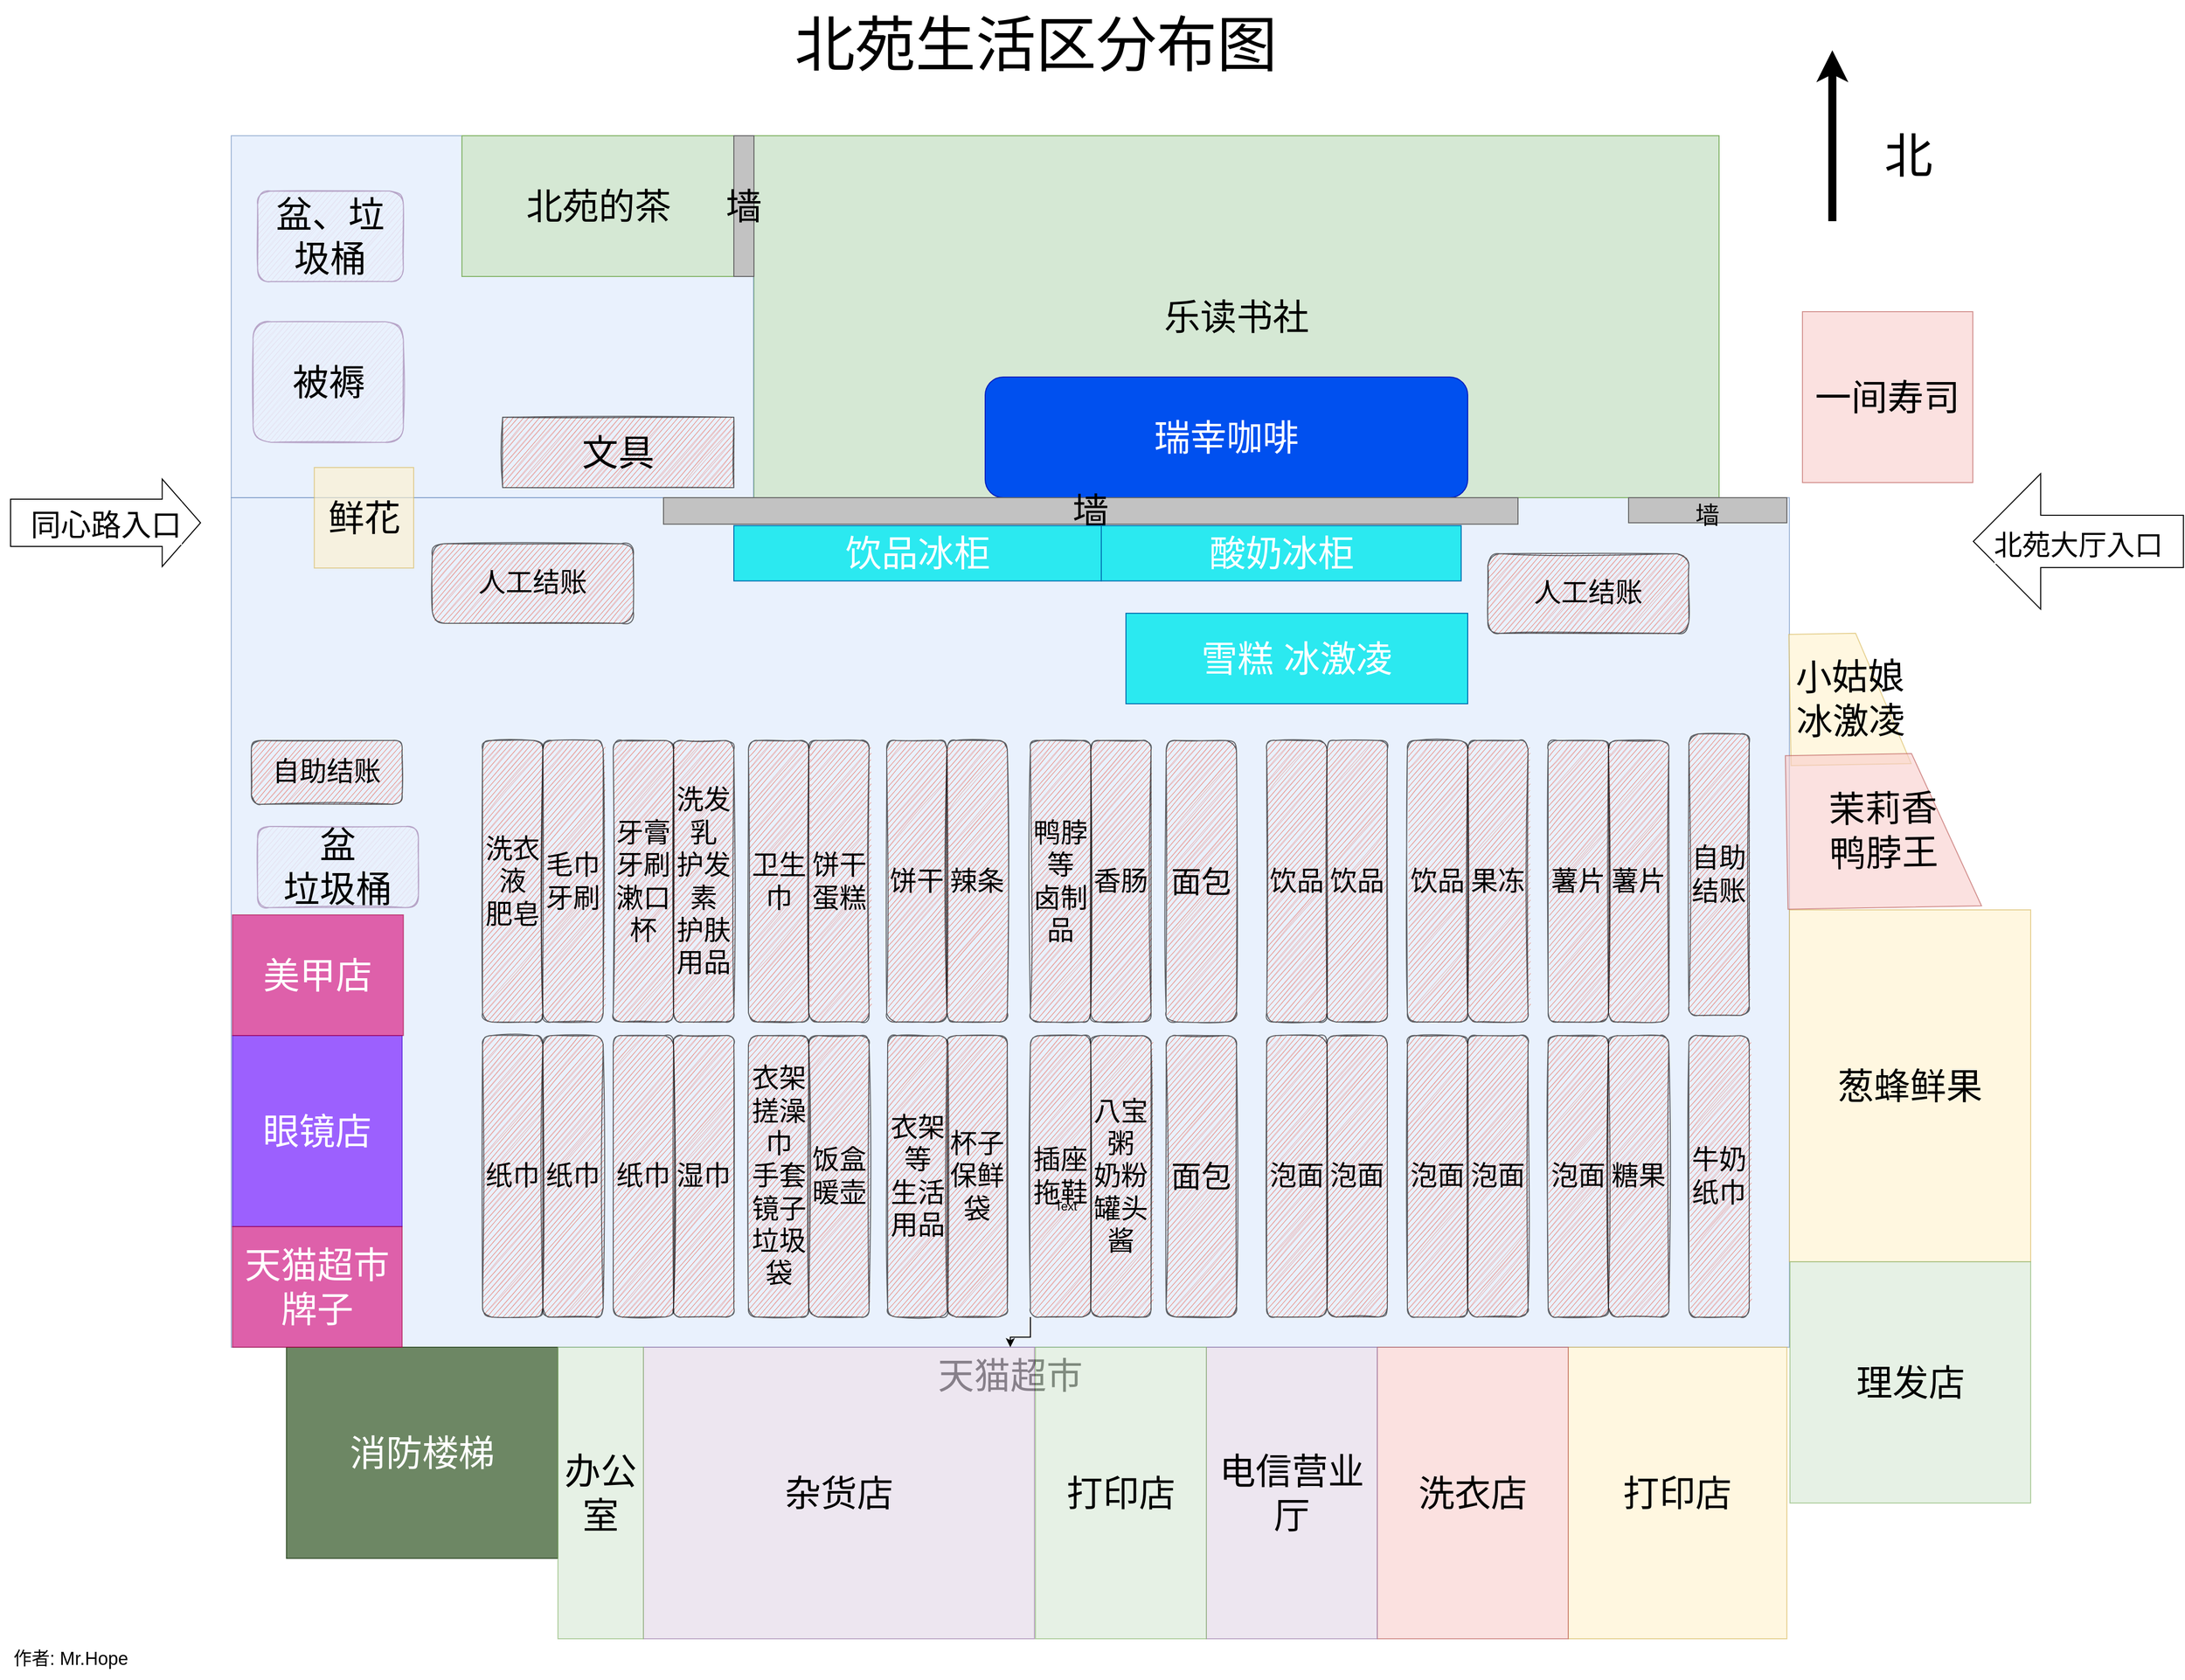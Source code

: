 <mxfile version="20.2.7" type="device"><diagram id="3228e29e-7158-1315-38df-8450db1d8a1d" name="Page-1"><mxGraphModel dx="1727" dy="1057" grid="1" gridSize="10" guides="1" tooltips="1" connect="1" arrows="1" fold="1" page="1" pageScale="1" pageWidth="2250" pageHeight="1700" background="#FFFFFF" math="0" shadow="0"><root><mxCell id="0"/><mxCell id="1" parent="0"/><mxCell id="R6_tbuOiA4LubrBfz1OE-21567" value="天猫超市" style="rounded=0;whiteSpace=wrap;html=1;fillColor=#dae8fc;strokeColor=#6c8ebf;align=center;opacity=60;fontSize=36;labelPosition=center;verticalLabelPosition=bottom;verticalAlign=top;" parent="1" vertex="1"><mxGeometry x="240" y="515" width="1550" height="845" as="geometry"/></mxCell><mxCell id="R6_tbuOiA4LubrBfz1OE-21570" value="乐读书社" style="rounded=0;whiteSpace=wrap;html=1;shadow=0;glass=0;sketch=0;fillColor=#d5e8d4;strokeColor=#82b366;fontSize=36;" parent="1" vertex="1"><mxGeometry x="759.86" y="155" width="960.14" height="360" as="geometry"/></mxCell><mxCell id="R6_tbuOiA4LubrBfz1OE-21565" value="" style="endArrow=classic;html=1;rounded=0;fontSize=36;strokeWidth=8;" parent="1" edge="1"><mxGeometry width="50" height="50" relative="1" as="geometry"><mxPoint x="1832.7" y="240" as="sourcePoint"/><mxPoint x="1832.7" y="70" as="targetPoint"/></mxGeometry></mxCell><mxCell id="R6_tbuOiA4LubrBfz1OE-21566" value="&lt;font style=&quot;font-size: 48px;&quot;&gt;北&lt;/font&gt;" style="text;html=1;resizable=0;autosize=1;align=center;verticalAlign=middle;points=[];fillColor=none;strokeColor=none;rounded=0;fontSize=36;" parent="1" vertex="1"><mxGeometry x="1872.7" y="140" width="70" height="70" as="geometry"/></mxCell><mxCell id="R6_tbuOiA4LubrBfz1OE-21568" value="瑞幸咖啡" style="rounded=1;whiteSpace=wrap;html=1;fillColor=#0050ef;strokeColor=#001DBC;fontColor=#ffffff;fontSize=36;" parent="1" vertex="1"><mxGeometry x="990" y="395" width="480" height="120" as="geometry"/></mxCell><mxCell id="R6_tbuOiA4LubrBfz1OE-21572" value="" style="rounded=0;whiteSpace=wrap;html=1;fillColor=#dae8fc;strokeColor=#6c8ebf;align=center;opacity=60;fontSize=36;" parent="1" vertex="1"><mxGeometry x="240" y="155" width="519.6" height="360" as="geometry"/></mxCell><mxCell id="R6_tbuOiA4LubrBfz1OE-21571" value="北苑的茶" style="rounded=0;whiteSpace=wrap;html=1;shadow=0;glass=0;sketch=0;fillColor=#d5e8d4;strokeColor=#82b366;fontSize=36;" parent="1" vertex="1"><mxGeometry x="469.5" y="155" width="270.5" height="140" as="geometry"/></mxCell><mxCell id="R6_tbuOiA4LubrBfz1OE-21574" value="墙" style="rounded=0;whiteSpace=wrap;html=1;glass=0;shadow=0;sketch=0;fillColor=#C2C2C2;gradientColor=none;strokeColor=#666666;fillStyle=auto;fontSize=36;" parent="1" vertex="1"><mxGeometry x="670" y="515" width="850" height="26.37" as="geometry"/></mxCell><mxCell id="R6_tbuOiA4LubrBfz1OE-21575" value="&lt;font style=&quot;font-size: 24px;&quot;&gt;墙&lt;/font&gt;" style="rounded=0;whiteSpace=wrap;html=1;glass=0;shadow=0;sketch=0;fillColor=#C2C2C2;gradientColor=none;strokeColor=#666666;fontSize=36;" parent="1" vertex="1"><mxGeometry x="1630" y="515" width="157.47" height="25" as="geometry"/></mxCell><mxCell id="R6_tbuOiA4LubrBfz1OE-21578" value="&lt;font style=&quot;font-size: 36px;&quot;&gt;一间寿司&lt;/font&gt;" style="rounded=0;whiteSpace=wrap;html=1;shadow=0;glass=0;sketch=0;fillStyle=auto;fillColor=#f8cecc;opacity=60;strokeColor=#b85450;fontSize=36;" parent="1" vertex="1"><mxGeometry x="1802.96" y="330" width="169.47" height="170" as="geometry"/></mxCell><mxCell id="R6_tbuOiA4LubrBfz1OE-21579" value="打印店" style="rounded=0;whiteSpace=wrap;html=1;shadow=0;glass=0;sketch=0;fillStyle=auto;fillColor=#fff2cc;opacity=60;strokeColor=#d6b656;fontSize=36;" parent="1" vertex="1"><mxGeometry x="1570" y="1360" width="217.47" height="290" as="geometry"/></mxCell><mxCell id="R6_tbuOiA4LubrBfz1OE-21581" value="&lt;font style=&quot;font-size: 36px;&quot;&gt;葱蜂鲜果&lt;/font&gt;" style="rounded=0;whiteSpace=wrap;html=1;shadow=0;glass=0;sketch=0;fillStyle=auto;fontSize=36;fillColor=#fff2cc;opacity=60;strokeColor=#d6b656;" parent="1" vertex="1"><mxGeometry x="1790" y="924.99" width="240" height="350.01" as="geometry"/></mxCell><mxCell id="R6_tbuOiA4LubrBfz1OE-21582" value="理发店" style="rounded=0;whiteSpace=wrap;html=1;shadow=0;glass=0;sketch=0;fillStyle=auto;fontSize=36;fillColor=#d5e8d4;opacity=60;strokeColor=#82b366;" parent="1" vertex="1"><mxGeometry x="1790.53" y="1275" width="239.47" height="240" as="geometry"/></mxCell><mxCell id="R6_tbuOiA4LubrBfz1OE-21584" value="&lt;font style=&quot;font-size: 36px;&quot;&gt;小姑娘&lt;br style=&quot;font-size: 36px;&quot;&gt;冰激凌&lt;/font&gt;" style="shape=manualInput;whiteSpace=wrap;html=1;rounded=0;shadow=0;glass=0;sketch=0;fillStyle=auto;fontSize=36;fillColor=#fff2cc;opacity=60;rotation=-1;strokeColor=#d6b656;direction=south;labelPosition=center;verticalLabelPosition=middle;align=center;verticalAlign=middle;size=53;" parent="1" vertex="1"><mxGeometry x="1790.53" y="650" width="119.47" height="130.52" as="geometry"/></mxCell><mxCell id="R6_tbuOiA4LubrBfz1OE-21586" value="&lt;font style=&quot;font-size: 36px;&quot;&gt;洗衣店&lt;/font&gt;" style="rounded=0;whiteSpace=wrap;html=1;shadow=0;glass=0;sketch=0;fillStyle=auto;fontSize=36;fillColor=#f8cecc;strokeColor=#b85450;opacity=60;" parent="1" vertex="1"><mxGeometry x="1380" y="1360" width="190" height="290" as="geometry"/></mxCell><mxCell id="R6_tbuOiA4LubrBfz1OE-21587" value="电信营业厅" style="rounded=0;whiteSpace=wrap;html=1;shadow=0;glass=0;sketch=0;fillStyle=auto;fontSize=36;fillColor=#e1d5e7;opacity=60;strokeColor=#9673a6;" parent="1" vertex="1"><mxGeometry x="1210" y="1360" width="170" height="290" as="geometry"/></mxCell><mxCell id="R6_tbuOiA4LubrBfz1OE-21588" value="打印店" style="rounded=0;whiteSpace=wrap;html=1;shadow=0;glass=0;sketch=0;fillStyle=auto;fontSize=36;fillColor=#d5e8d4;opacity=60;strokeColor=#82b366;" parent="1" vertex="1"><mxGeometry x="1040" y="1360" width="170" height="290" as="geometry"/></mxCell><mxCell id="R6_tbuOiA4LubrBfz1OE-21589" value="眼镜店" style="rounded=0;whiteSpace=wrap;html=1;shadow=0;glass=0;sketch=0;fillStyle=auto;fontSize=36;fillColor=#6a00ff;opacity=60;fontColor=#ffffff;strokeColor=#3700CC;" parent="1" vertex="1"><mxGeometry x="241.25" y="1050" width="168.75" height="190" as="geometry"/></mxCell><mxCell id="R6_tbuOiA4LubrBfz1OE-21590" value="杂货店" style="rounded=0;whiteSpace=wrap;html=1;shadow=0;glass=0;sketch=0;fillStyle=auto;fontSize=36;fillColor=#e1d5e7;opacity=60;strokeColor=#9673a6;" parent="1" vertex="1"><mxGeometry x="650" y="1360" width="389" height="290" as="geometry"/></mxCell><mxCell id="R6_tbuOiA4LubrBfz1OE-21591" value="美甲店" style="rounded=0;whiteSpace=wrap;html=1;shadow=0;glass=0;sketch=0;fillStyle=auto;fontSize=36;fillColor=#d80073;opacity=60;fontColor=#ffffff;strokeColor=#A50040;" parent="1" vertex="1"><mxGeometry x="241.25" y="930" width="170" height="120" as="geometry"/></mxCell><mxCell id="R6_tbuOiA4LubrBfz1OE-21592" value="鲜花" style="rounded=0;whiteSpace=wrap;html=1;shadow=0;glass=0;sketch=0;fillStyle=auto;fontSize=36;fillColor=#fff2cc;opacity=60;strokeColor=#d6b656;" parent="1" vertex="1"><mxGeometry x="322.63" y="485" width="98.87" height="100" as="geometry"/></mxCell><mxCell id="R6_tbuOiA4LubrBfz1OE-21593" value="&lt;font style=&quot;font-size: 28px;&quot;&gt;北苑大厅入口&lt;/font&gt;" style="shape=flexArrow;endArrow=classic;html=1;rounded=0;fontSize=36;width=52;endSize=22;endWidth=81.818;" parent="1" edge="1"><mxGeometry width="50" height="50" relative="1" as="geometry"><mxPoint x="2182.43" y="558.52" as="sourcePoint"/><mxPoint x="1972.43" y="558.52" as="targetPoint"/></mxGeometry></mxCell><mxCell id="R6_tbuOiA4LubrBfz1OE-21595" value="&lt;font style=&quot;font-size: 30px;&quot;&gt;同心路入口&lt;/font&gt;" style="shape=flexArrow;endArrow=classic;html=1;rounded=0;fontSize=36;width=47.059;endSize=12.388;endWidth=38.919;" parent="1" edge="1"><mxGeometry width="50" height="50" relative="1" as="geometry"><mxPoint x="20" y="540" as="sourcePoint"/><mxPoint x="210" y="540" as="targetPoint"/></mxGeometry></mxCell><mxCell id="R6_tbuOiA4LubrBfz1OE-21600" value="文具" style="rounded=0;whiteSpace=wrap;html=1;shadow=0;glass=0;sketch=1;fillStyle=auto;fontSize=36;fontColor=none;fillColor=#E85642;gradientColor=none;opacity=60;" parent="1" vertex="1"><mxGeometry x="510" y="435" width="230" height="70" as="geometry"/></mxCell><mxCell id="R6_tbuOiA4LubrBfz1OE-21601" value="牛奶&lt;br style=&quot;font-size: 27px;&quot;&gt;纸巾" style="rounded=1;whiteSpace=wrap;html=1;shadow=0;glass=0;sketch=1;fillStyle=auto;fontSize=27;fontColor=none;fillColor=#E85642;gradientColor=none;opacity=60;" parent="1" vertex="1"><mxGeometry x="1690" y="1050" width="60" height="280" as="geometry"/></mxCell><mxCell id="R6_tbuOiA4LubrBfz1OE-21602" value="饮品冰柜" style="rounded=0;whiteSpace=wrap;html=1;shadow=0;glass=0;sketch=0;fillStyle=auto;fontSize=36;fontColor=#ffffff;fillColor=#2BE9F0;strokeColor=#006EAF;" parent="1" vertex="1"><mxGeometry x="740" y="542.82" width="365.5" height="55" as="geometry"/></mxCell><mxCell id="R6_tbuOiA4LubrBfz1OE-21603" value="酸奶冰柜" style="rounded=0;whiteSpace=wrap;html=1;shadow=0;glass=0;sketch=0;fillStyle=auto;fontSize=36;fontColor=#ffffff;fillColor=#2BE9F0;strokeColor=#006EAF;" parent="1" vertex="1"><mxGeometry x="1105.5" y="542.82" width="358" height="55" as="geometry"/></mxCell><mxCell id="R6_tbuOiA4LubrBfz1OE-21604" value="消防楼梯" style="rounded=0;whiteSpace=wrap;html=1;shadow=0;glass=0;sketch=0;fillStyle=auto;fontSize=36;fontColor=#ffffff;fillColor=#6d8764;strokeColor=#3A5431;" parent="1" vertex="1"><mxGeometry x="295" y="1360" width="270" height="210" as="geometry"/></mxCell><mxCell id="R6_tbuOiA4LubrBfz1OE-21612" value="自助结账" style="rounded=1;whiteSpace=wrap;html=1;shadow=0;glass=0;sketch=1;fillStyle=auto;fontSize=27;fontColor=none;fillColor=#E85642;gradientColor=none;opacity=60;" parent="1" vertex="1"><mxGeometry x="1690" y="750" width="60" height="280" as="geometry"/></mxCell><mxCell id="R6_tbuOiA4LubrBfz1OE-21627" value="盆、垃圾桶" style="rounded=1;whiteSpace=wrap;html=1;shadow=0;glass=0;sketch=1;fillStyle=auto;fontSize=36;fillColor=#e1d5e7;opacity=60;strokeColor=#9673a6;" parent="1" vertex="1"><mxGeometry x="266.25" y="210" width="145" height="90" as="geometry"/></mxCell><mxCell id="R6_tbuOiA4LubrBfz1OE-21628" value="墙" style="rounded=0;whiteSpace=wrap;html=1;glass=0;shadow=0;sketch=0;fillColor=#C2C2C2;gradientColor=none;strokeColor=#666666;fillStyle=auto;fontSize=36;" parent="1" vertex="1"><mxGeometry x="740" y="155" width="20" height="140" as="geometry"/></mxCell><mxCell id="R6_tbuOiA4LubrBfz1OE-21634" value="盆&lt;br style=&quot;font-size: 36px;&quot;&gt;垃圾桶" style="rounded=1;whiteSpace=wrap;html=1;shadow=0;glass=0;sketch=1;fillStyle=auto;fontSize=36;fillColor=#e1d5e7;opacity=60;strokeColor=#9673a6;" parent="1" vertex="1"><mxGeometry x="266.25" y="841.96" width="160" height="80.74" as="geometry"/></mxCell><mxCell id="YbemHmgVhAmF9NjTrUaJ-2" value="被褥" style="rounded=1;whiteSpace=wrap;html=1;shadow=0;glass=0;sketch=1;fillStyle=auto;fontSize=36;fillColor=#e1d5e7;opacity=60;strokeColor=#9673a6;" parent="1" vertex="1"><mxGeometry x="261.75" y="340" width="149.5" height="120" as="geometry"/></mxCell><mxCell id="YbemHmgVhAmF9NjTrUaJ-4" value="&lt;font style=&quot;font-size: 36px;&quot;&gt;茉莉香&lt;br style=&quot;font-size: 36px;&quot;&gt;鸭脖王&lt;/font&gt;" style="shape=manualInput;whiteSpace=wrap;html=1;rounded=0;shadow=0;glass=0;sketch=0;fillStyle=auto;fontSize=36;fillColor=#f8cecc;opacity=60;rotation=-1;strokeColor=#b85450;direction=south;labelPosition=center;verticalLabelPosition=middle;align=center;verticalAlign=middle;size=67;" parent="1" vertex="1"><mxGeometry x="1787.27" y="769.96" width="192.53" height="152.74" as="geometry"/></mxCell><mxCell id="YbemHmgVhAmF9NjTrUaJ-46" value="面包" style="rounded=1;whiteSpace=wrap;html=1;shadow=0;glass=0;sketch=1;fillStyle=auto;fontSize=30;fontColor=none;fillColor=#E85642;gradientColor=none;opacity=60;" parent="1" vertex="1"><mxGeometry x="1170" y="1050" width="70" height="280" as="geometry"/></mxCell><mxCell id="YbemHmgVhAmF9NjTrUaJ-62" value="饭盒&lt;br style=&quot;font-size: 27px;&quot;&gt;暖壶" style="rounded=1;whiteSpace=wrap;html=1;shadow=0;glass=0;sketch=1;fillStyle=auto;fontSize=27;fontColor=none;fillColor=#E85642;gradientColor=none;opacity=60;" parent="1" vertex="1"><mxGeometry x="814.5" y="1050" width="60" height="280" as="geometry"/></mxCell><mxCell id="YbemHmgVhAmF9NjTrUaJ-63" value="衣架&lt;br style=&quot;font-size: 27px;&quot;&gt;搓澡巾&lt;br style=&quot;font-size: 27px;&quot;&gt;手套&lt;br style=&quot;font-size: 27px;&quot;&gt;镜子&lt;br style=&quot;font-size: 27px;&quot;&gt;垃圾袋" style="rounded=1;whiteSpace=wrap;html=1;shadow=0;glass=0;sketch=1;fillStyle=auto;fontSize=27;fontColor=none;fillColor=#E85642;gradientColor=none;opacity=60;" parent="1" vertex="1"><mxGeometry x="754.5" y="1050" width="60" height="280" as="geometry"/></mxCell><mxCell id="YbemHmgVhAmF9NjTrUaJ-64" value="杯子&lt;br style=&quot;font-size: 27px;&quot;&gt;保鲜袋" style="rounded=1;whiteSpace=wrap;html=1;shadow=0;glass=0;sketch=1;fillStyle=auto;fontSize=27;fontColor=none;fillColor=#E85642;gradientColor=none;opacity=60;" parent="1" vertex="1"><mxGeometry x="952" y="1050" width="60" height="280" as="geometry"/></mxCell><mxCell id="YbemHmgVhAmF9NjTrUaJ-72" value="糖果" style="rounded=1;whiteSpace=wrap;html=1;shadow=0;glass=0;sketch=1;fillStyle=auto;fontSize=27;fontColor=none;fillColor=#E85642;gradientColor=none;opacity=60;" parent="1" vertex="1"><mxGeometry x="1610" y="1050" width="60" height="280" as="geometry"/></mxCell><mxCell id="YbemHmgVhAmF9NjTrUaJ-73" value="泡面" style="rounded=1;whiteSpace=wrap;html=1;shadow=0;glass=0;sketch=1;fillStyle=auto;fontSize=27;fontColor=none;fillColor=#E85642;gradientColor=none;opacity=60;" parent="1" vertex="1"><mxGeometry x="1550" y="1050" width="60" height="280" as="geometry"/></mxCell><mxCell id="YbemHmgVhAmF9NjTrUaJ-74" value="泡面" style="rounded=1;whiteSpace=wrap;html=1;shadow=0;glass=0;sketch=1;fillStyle=auto;fontSize=27;fontColor=none;fillColor=#E85642;gradientColor=none;opacity=60;" parent="1" vertex="1"><mxGeometry x="1470" y="1050" width="60" height="280" as="geometry"/></mxCell><mxCell id="YbemHmgVhAmF9NjTrUaJ-75" value="泡面" style="rounded=1;whiteSpace=wrap;html=1;shadow=0;glass=0;sketch=1;fillStyle=auto;fontSize=27;fontColor=none;fillColor=#E85642;gradientColor=none;opacity=60;" parent="1" vertex="1"><mxGeometry x="1410" y="1050" width="60" height="280" as="geometry"/></mxCell><mxCell id="YbemHmgVhAmF9NjTrUaJ-76" value="泡面" style="rounded=1;whiteSpace=wrap;html=1;shadow=0;glass=0;sketch=1;fillStyle=auto;fontSize=27;fontColor=none;fillColor=#E85642;gradientColor=none;opacity=60;" parent="1" vertex="1"><mxGeometry x="1330" y="1050" width="60" height="280" as="geometry"/></mxCell><mxCell id="YbemHmgVhAmF9NjTrUaJ-77" value="泡面" style="rounded=1;whiteSpace=wrap;html=1;shadow=0;glass=0;sketch=1;fillStyle=auto;fontSize=27;fontColor=none;fillColor=#E85642;gradientColor=none;opacity=60;" parent="1" vertex="1"><mxGeometry x="1270" y="1050" width="60" height="280" as="geometry"/></mxCell><mxCell id="YbemHmgVhAmF9NjTrUaJ-78" value="八宝粥&lt;br&gt;奶粉&lt;br&gt;罐头&lt;br&gt;酱" style="rounded=1;whiteSpace=wrap;html=1;shadow=0;glass=0;sketch=1;fillStyle=auto;fontSize=27;fontColor=none;fillColor=#E85642;gradientColor=none;opacity=60;" parent="1" vertex="1"><mxGeometry x="1095" y="1050" width="60" height="280" as="geometry"/></mxCell><mxCell id="xjmqVt3X7ruV0F9-SoPd-5" style="edgeStyle=orthogonalEdgeStyle;rounded=0;orthogonalLoop=1;jettySize=auto;html=1;exitX=0;exitY=1;exitDx=0;exitDy=0;fontSize=18;" edge="1" parent="1" source="YbemHmgVhAmF9NjTrUaJ-80" target="R6_tbuOiA4LubrBfz1OE-21567"><mxGeometry relative="1" as="geometry"/></mxCell><mxCell id="YbemHmgVhAmF9NjTrUaJ-80" value="&lt;font style=&quot;font-size: 27px;&quot;&gt;插座&lt;br style=&quot;&quot;&gt;拖鞋&lt;/font&gt;" style="rounded=1;whiteSpace=wrap;html=1;shadow=0;glass=0;sketch=1;fillStyle=auto;fontSize=27;fontColor=none;fillColor=#E85642;gradientColor=none;opacity=60;" parent="1" vertex="1"><mxGeometry x="1035" y="1050" width="60" height="280" as="geometry"/></mxCell><mxCell id="YbemHmgVhAmF9NjTrUaJ-81" value="衣架等&lt;br&gt;生活用品" style="rounded=1;whiteSpace=wrap;html=1;shadow=0;glass=0;sketch=1;fillStyle=auto;fontSize=27;fontColor=none;fillColor=#E85642;gradientColor=none;opacity=60;" parent="1" vertex="1"><mxGeometry x="893" y="1050" width="60" height="280" as="geometry"/></mxCell><mxCell id="YbemHmgVhAmF9NjTrUaJ-82" value="湿巾" style="rounded=1;whiteSpace=wrap;html=1;shadow=0;glass=0;sketch=1;fillStyle=auto;fontSize=27;fontColor=none;fillColor=#E85642;gradientColor=none;opacity=60;" parent="1" vertex="1"><mxGeometry x="680" y="1050" width="60" height="280" as="geometry"/></mxCell><mxCell id="YbemHmgVhAmF9NjTrUaJ-83" value="纸巾" style="rounded=1;whiteSpace=wrap;html=1;shadow=0;glass=0;sketch=1;fillStyle=auto;fontSize=27;fontColor=none;fillColor=#E85642;gradientColor=none;opacity=60;" parent="1" vertex="1"><mxGeometry x="620" y="1050" width="60" height="280" as="geometry"/></mxCell><mxCell id="YbemHmgVhAmF9NjTrUaJ-84" value="纸巾" style="rounded=1;whiteSpace=wrap;html=1;shadow=0;glass=0;sketch=1;fillStyle=auto;fontSize=27;fontColor=none;fillColor=#E85642;gradientColor=none;opacity=60;" parent="1" vertex="1"><mxGeometry x="550" y="1050" width="60" height="280" as="geometry"/></mxCell><mxCell id="YbemHmgVhAmF9NjTrUaJ-85" value="纸巾" style="rounded=1;whiteSpace=wrap;html=1;shadow=0;glass=0;sketch=1;fillStyle=auto;fontSize=27;fontColor=none;fillColor=#E85642;gradientColor=none;opacity=60;" parent="1" vertex="1"><mxGeometry x="490" y="1050" width="60" height="280" as="geometry"/></mxCell><mxCell id="YbemHmgVhAmF9NjTrUaJ-86" value="薯片" style="rounded=1;whiteSpace=wrap;html=1;shadow=0;glass=0;sketch=1;fillStyle=auto;fontSize=27;fontColor=none;fillColor=#E85642;gradientColor=none;opacity=60;" parent="1" vertex="1"><mxGeometry x="1610" y="756.5" width="60" height="280" as="geometry"/></mxCell><mxCell id="YbemHmgVhAmF9NjTrUaJ-87" value="薯片" style="rounded=1;whiteSpace=wrap;html=1;shadow=0;glass=0;sketch=1;fillStyle=auto;fontSize=27;fontColor=none;fillColor=#E85642;gradientColor=none;opacity=60;" parent="1" vertex="1"><mxGeometry x="1550" y="756.5" width="60" height="280" as="geometry"/></mxCell><mxCell id="YbemHmgVhAmF9NjTrUaJ-88" value="果冻" style="rounded=1;whiteSpace=wrap;html=1;shadow=0;glass=0;sketch=1;fillStyle=auto;fontSize=27;fontColor=none;fillColor=#E85642;gradientColor=none;opacity=60;" parent="1" vertex="1"><mxGeometry x="1470" y="756.5" width="60" height="280" as="geometry"/></mxCell><mxCell id="YbemHmgVhAmF9NjTrUaJ-89" value="饮品" style="rounded=1;whiteSpace=wrap;html=1;shadow=0;glass=0;sketch=1;fillStyle=auto;fontSize=27;fontColor=none;fillColor=#E85642;gradientColor=none;opacity=60;" parent="1" vertex="1"><mxGeometry x="1410" y="756.5" width="60" height="280" as="geometry"/></mxCell><mxCell id="YbemHmgVhAmF9NjTrUaJ-90" value="饮品" style="rounded=1;whiteSpace=wrap;html=1;shadow=0;glass=0;sketch=1;fillStyle=auto;fontSize=27;fontColor=none;fillColor=#E85642;gradientColor=none;opacity=60;" parent="1" vertex="1"><mxGeometry x="1330" y="756.5" width="60" height="280" as="geometry"/></mxCell><mxCell id="YbemHmgVhAmF9NjTrUaJ-91" value="饮品" style="rounded=1;whiteSpace=wrap;html=1;shadow=0;glass=0;sketch=1;fillStyle=auto;fontSize=27;fontColor=none;fillColor=#E85642;gradientColor=none;opacity=60;" parent="1" vertex="1"><mxGeometry x="1270" y="756.5" width="60" height="280" as="geometry"/></mxCell><mxCell id="YbemHmgVhAmF9NjTrUaJ-92" value="面包" style="rounded=1;whiteSpace=wrap;html=1;shadow=0;glass=0;sketch=1;fillStyle=auto;fontSize=30;fontColor=none;fillColor=#E85642;gradientColor=none;opacity=60;" parent="1" vertex="1"><mxGeometry x="1170" y="756.5" width="70" height="280" as="geometry"/></mxCell><mxCell id="YbemHmgVhAmF9NjTrUaJ-93" value="香肠" style="rounded=1;whiteSpace=wrap;html=1;shadow=0;glass=0;sketch=1;fillStyle=auto;fontSize=27;fontColor=none;fillColor=#E85642;gradientColor=none;opacity=60;" parent="1" vertex="1"><mxGeometry x="1095" y="756.5" width="60" height="280" as="geometry"/></mxCell><mxCell id="YbemHmgVhAmF9NjTrUaJ-94" value="鸭脖等&lt;br&gt;卤制品" style="rounded=1;whiteSpace=wrap;html=1;shadow=0;glass=0;sketch=1;fillStyle=auto;fontSize=27;fontColor=none;fillColor=#E85642;gradientColor=none;opacity=60;" parent="1" vertex="1"><mxGeometry x="1035" y="756.5" width="60" height="280" as="geometry"/></mxCell><mxCell id="YbemHmgVhAmF9NjTrUaJ-95" value="辣条" style="rounded=1;whiteSpace=wrap;html=1;shadow=0;glass=0;sketch=1;fillStyle=auto;fontSize=27;fontColor=none;fillColor=#E85642;gradientColor=none;opacity=60;" parent="1" vertex="1"><mxGeometry x="952" y="756.5" width="60" height="280" as="geometry"/></mxCell><mxCell id="YbemHmgVhAmF9NjTrUaJ-96" value="饼干" style="rounded=1;whiteSpace=wrap;html=1;shadow=0;glass=0;sketch=1;fillStyle=auto;fontSize=27;fontColor=none;fillColor=#E85642;gradientColor=none;opacity=60;" parent="1" vertex="1"><mxGeometry x="892" y="756.5" width="60" height="280" as="geometry"/></mxCell><mxCell id="YbemHmgVhAmF9NjTrUaJ-97" value="饼干&lt;br&gt;蛋糕" style="rounded=1;whiteSpace=wrap;html=1;shadow=0;glass=0;sketch=1;fillStyle=auto;fontSize=27;fontColor=none;fillColor=#E85642;gradientColor=none;opacity=60;" parent="1" vertex="1"><mxGeometry x="814.5" y="756.5" width="60" height="280" as="geometry"/></mxCell><mxCell id="YbemHmgVhAmF9NjTrUaJ-98" value="卫生巾" style="rounded=1;whiteSpace=wrap;html=1;shadow=0;glass=0;sketch=1;fillStyle=auto;fontSize=27;fontColor=none;fillColor=#E85642;gradientColor=none;opacity=60;" parent="1" vertex="1"><mxGeometry x="754.5" y="756.5" width="60" height="280" as="geometry"/></mxCell><mxCell id="YbemHmgVhAmF9NjTrUaJ-99" value="洗发乳&lt;br&gt;护发素&lt;br&gt;护肤用品" style="rounded=1;whiteSpace=wrap;html=1;shadow=0;glass=0;sketch=1;fillStyle=auto;fontSize=27;fontColor=none;fillColor=#E85642;gradientColor=none;opacity=60;" parent="1" vertex="1"><mxGeometry x="680" y="756.5" width="60" height="280" as="geometry"/></mxCell><mxCell id="YbemHmgVhAmF9NjTrUaJ-100" value="牙膏&lt;br&gt;牙刷&lt;br&gt;漱口杯" style="rounded=1;whiteSpace=wrap;html=1;shadow=0;glass=0;sketch=1;fillStyle=auto;fontSize=27;fontColor=none;fillColor=#E85642;gradientColor=none;opacity=60;" parent="1" vertex="1"><mxGeometry x="620" y="756.5" width="60" height="280" as="geometry"/></mxCell><mxCell id="YbemHmgVhAmF9NjTrUaJ-101" value="毛巾&lt;br&gt;牙刷" style="rounded=1;whiteSpace=wrap;html=1;shadow=0;glass=0;sketch=1;fillStyle=auto;fontSize=27;fontColor=none;fillColor=#E85642;gradientColor=none;opacity=60;" parent="1" vertex="1"><mxGeometry x="550" y="756.5" width="60" height="280" as="geometry"/></mxCell><mxCell id="YbemHmgVhAmF9NjTrUaJ-102" value="洗衣液&lt;br&gt;肥皂" style="rounded=1;whiteSpace=wrap;html=1;shadow=0;glass=0;sketch=1;fillStyle=auto;fontSize=27;fontColor=none;fillColor=#E85642;gradientColor=none;opacity=60;" parent="1" vertex="1"><mxGeometry x="490" y="756.5" width="60" height="280" as="geometry"/></mxCell><mxCell id="YbemHmgVhAmF9NjTrUaJ-103" value="自助结账" style="rounded=1;whiteSpace=wrap;html=1;shadow=0;glass=0;sketch=1;fillStyle=auto;fontSize=27;fontColor=none;fillColor=#E85642;gradientColor=none;opacity=60;" parent="1" vertex="1"><mxGeometry x="260" y="756.5" width="150" height="63.5" as="geometry"/></mxCell><mxCell id="YbemHmgVhAmF9NjTrUaJ-104" value="人工结账" style="rounded=1;whiteSpace=wrap;html=1;shadow=0;glass=0;sketch=1;fillStyle=auto;fontSize=27;fontColor=none;fillColor=#E85642;gradientColor=none;opacity=60;" parent="1" vertex="1"><mxGeometry x="440" y="560.74" width="200" height="79.26" as="geometry"/></mxCell><mxCell id="YbemHmgVhAmF9NjTrUaJ-106" value="雪糕 冰激凌" style="rounded=0;whiteSpace=wrap;html=1;shadow=0;glass=0;sketch=0;fillStyle=auto;fontSize=36;fontColor=#ffffff;fillColor=#2BE9F0;strokeColor=#006EAF;" parent="1" vertex="1"><mxGeometry x="1130" y="630" width="340" height="90" as="geometry"/></mxCell><mxCell id="YbemHmgVhAmF9NjTrUaJ-107" value="人工结账" style="rounded=1;whiteSpace=wrap;html=1;shadow=0;glass=0;sketch=1;fillStyle=auto;fontSize=27;fontColor=none;fillColor=#E85642;gradientColor=none;opacity=60;" parent="1" vertex="1"><mxGeometry x="1490" y="570.74" width="200" height="79.26" as="geometry"/></mxCell><mxCell id="YbemHmgVhAmF9NjTrUaJ-111" value="&lt;font style=&quot;font-size: 60px;&quot;&gt;北苑生活区分布图&lt;/font&gt;" style="text;html=1;resizable=0;autosize=1;align=center;verticalAlign=middle;points=[];fillColor=none;strokeColor=none;rounded=0;fontSize=36;" parent="1" vertex="1"><mxGeometry x="790" y="20" width="500" height="90" as="geometry"/></mxCell><mxCell id="xjmqVt3X7ruV0F9-SoPd-1" value="办公室" style="rounded=0;whiteSpace=wrap;html=1;shadow=0;glass=0;sketch=0;fillStyle=auto;fontSize=36;fillColor=#d5e8d4;opacity=60;strokeColor=#82b366;" vertex="1" parent="1"><mxGeometry x="565" y="1360" width="85" height="290" as="geometry"/></mxCell><mxCell id="xjmqVt3X7ruV0F9-SoPd-2" value="天猫超市&lt;br&gt;牌子" style="rounded=0;whiteSpace=wrap;html=1;shadow=0;glass=0;sketch=0;fillStyle=auto;fontSize=36;fillColor=#d80073;opacity=60;fontColor=#ffffff;strokeColor=#A50040;" vertex="1" parent="1"><mxGeometry x="241.25" y="1240" width="168.75" height="120" as="geometry"/></mxCell><mxCell id="xjmqVt3X7ruV0F9-SoPd-3" value="Text" style="text;html=1;resizable=0;autosize=1;align=center;verticalAlign=middle;points=[];fillColor=none;strokeColor=none;rounded=0;" vertex="1" parent="1"><mxGeometry x="1050" y="1210" width="40" height="20" as="geometry"/></mxCell><mxCell id="xjmqVt3X7ruV0F9-SoPd-4" value="作者: Mr.Hope" style="text;html=1;resizable=0;autosize=1;align=center;verticalAlign=middle;points=[];fillColor=none;strokeColor=none;rounded=0;fontSize=18;" vertex="1" parent="1"><mxGeometry x="10" y="1650" width="140" height="40" as="geometry"/></mxCell></root></mxGraphModel></diagram></mxfile>